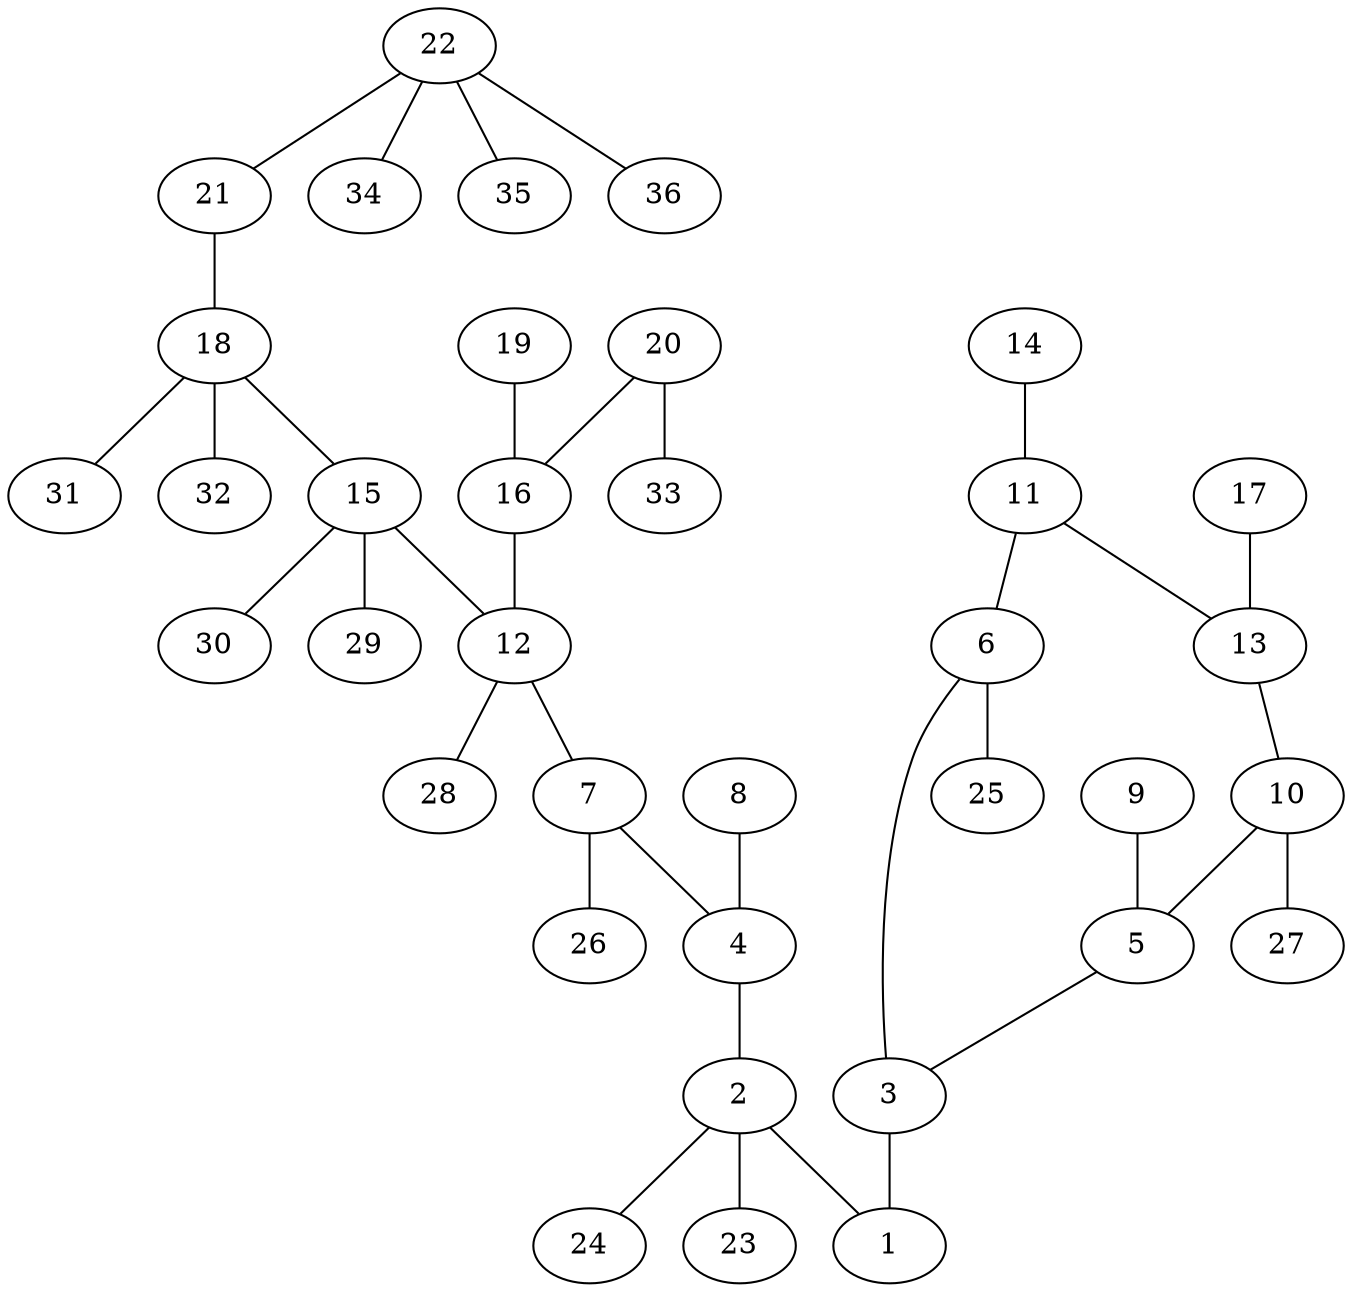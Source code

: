 graph molecule_592 {
	1	 [chem=O];
	2	 [chem=C];
	2 -- 1	 [valence=1];
	23	 [chem=H];
	2 -- 23	 [valence=1];
	24	 [chem=H];
	2 -- 24	 [valence=1];
	3	 [chem=C];
	3 -- 1	 [valence=1];
	4	 [chem=C];
	4 -- 2	 [valence=1];
	5	 [chem=C];
	5 -- 3	 [valence=2];
	6	 [chem=C];
	6 -- 3	 [valence=1];
	25	 [chem=H];
	6 -- 25	 [valence=1];
	7	 [chem=N];
	7 -- 4	 [valence=1];
	26	 [chem=H];
	7 -- 26	 [valence=1];
	8	 [chem=O];
	8 -- 4	 [valence=2];
	9	 [chem=Cl];
	9 -- 5	 [valence=1];
	10	 [chem=C];
	10 -- 5	 [valence=1];
	27	 [chem=H];
	10 -- 27	 [valence=1];
	11	 [chem=C];
	11 -- 6	 [valence=2];
	13	 [chem=C];
	11 -- 13	 [valence=1];
	12	 [chem=C];
	12 -- 7	 [valence=1];
	28	 [chem=H];
	12 -- 28	 [valence=1];
	13 -- 10	 [valence=2];
	14	 [chem=Cl];
	14 -- 11	 [valence=1];
	15	 [chem=C];
	15 -- 12	 [valence=1];
	29	 [chem=H];
	15 -- 29	 [valence=1];
	30	 [chem=H];
	15 -- 30	 [valence=1];
	16	 [chem=C];
	16 -- 12	 [valence=1];
	17	 [chem=Cl];
	17 -- 13	 [valence=1];
	18	 [chem=C];
	18 -- 15	 [valence=1];
	31	 [chem=H];
	18 -- 31	 [valence=1];
	32	 [chem=H];
	18 -- 32	 [valence=1];
	19	 [chem=O];
	19 -- 16	 [valence=2];
	20	 [chem=O];
	20 -- 16	 [valence=1];
	33	 [chem=H];
	20 -- 33	 [valence=1];
	21	 [chem=S];
	21 -- 18	 [valence=1];
	22	 [chem=C];
	22 -- 21	 [valence=1];
	34	 [chem=H];
	22 -- 34	 [valence=1];
	35	 [chem=H];
	22 -- 35	 [valence=1];
	36	 [chem=H];
	22 -- 36	 [valence=1];
}
